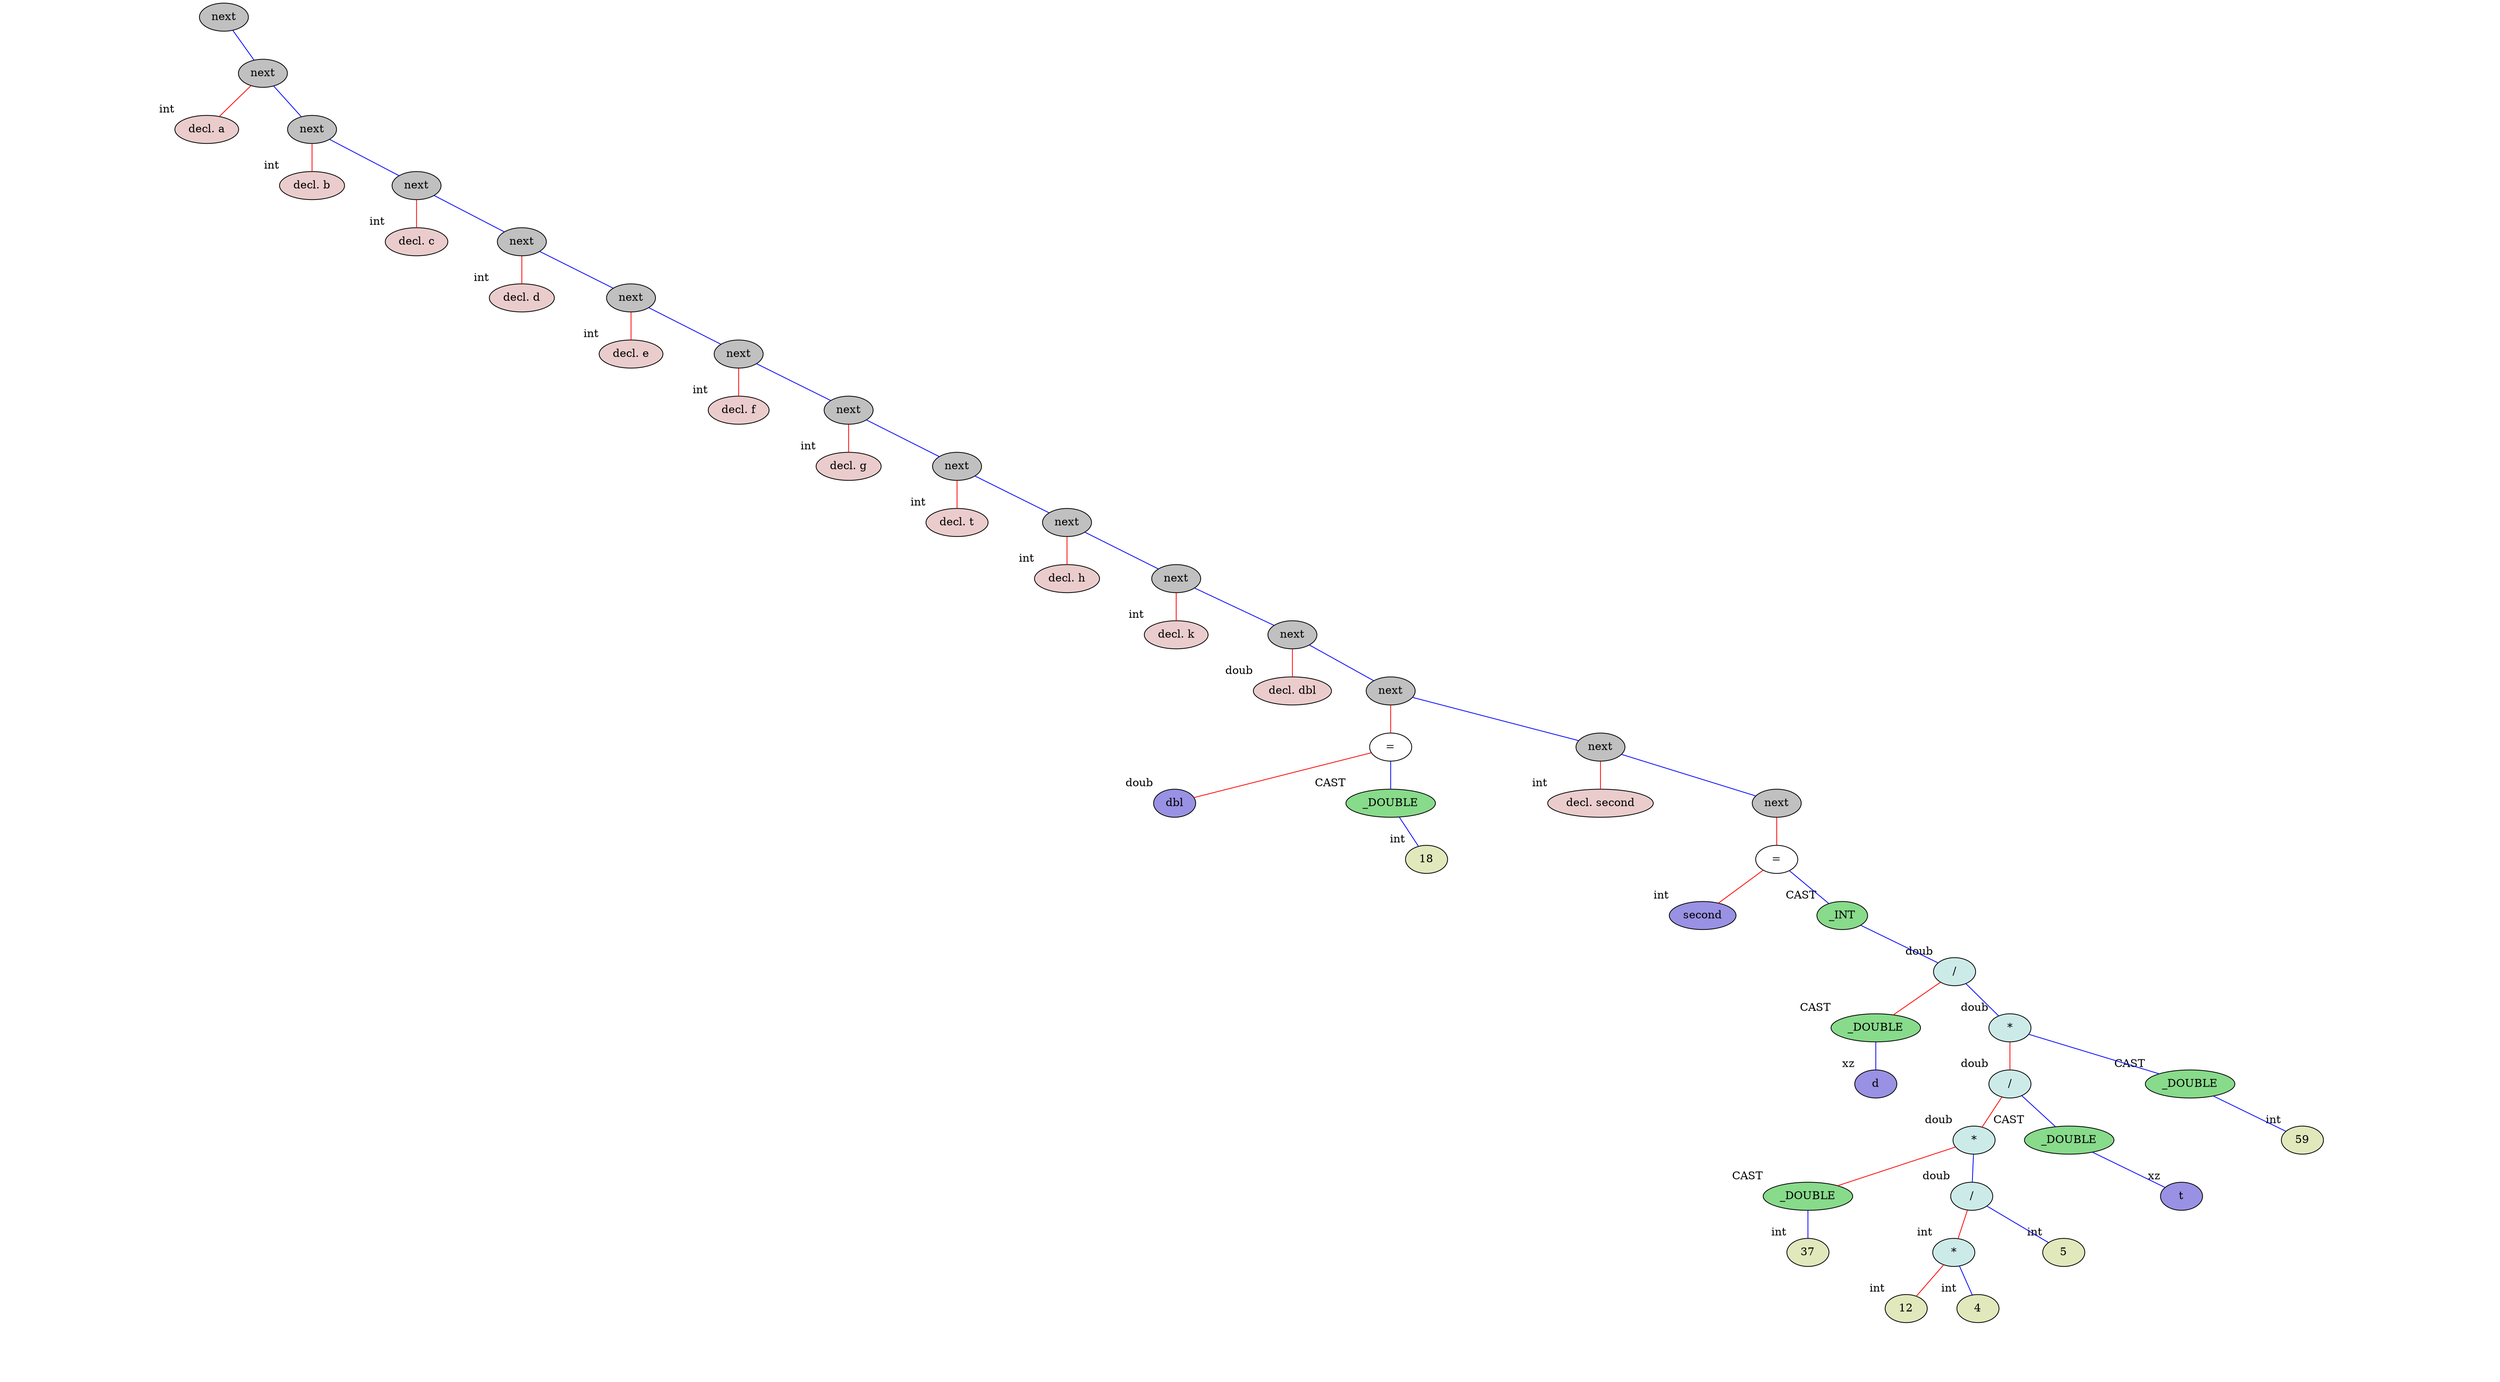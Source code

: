 graph binary {
	dpi="90";
 splines="line"  
v0[style=filled, fillcolor=grey]
v0[label="next"]
v0center[style=invis, width=0, label=""];
v0 -- v0center[style=invis]
v0notVisibleL[style=invis]
v0 -- v0notVisibleL[style=invis]
v0 -- v2[color="blue"]
{
	rank=same v0notVisibleL -- v0center -- v2  [style=invis]
} 
v2[style=filled, fillcolor=grey]
v2[label="next"]
v2center[style=invis, width=0, label=""];
v2 -- v2center[style=invis]
v2 -- v1[color="red"]
v2 -- v5[color="blue"]
{
	rank=same v1 -- v2center -- v5  [style=invis]
} 
v1[style=filled, fillcolor="#ebcccc"]
v1[label="decl. a"]
v1[xlabel="int"]
v1center[style=invis, width=0, label=""];
v1 -- v1center[style=invis]
v1notVisibleL[style=invis]
v1 -- v1notVisibleL[style=invis][style=invis]
v1notVisibleR[style=invis]
v1 -- v1notVisibleR[style=invis][style=invis]
{
	rank=same v1notVisibleL -- v1center -- v1notVisibleR  [style=invis]
} 
v5[style=filled, fillcolor=grey]
v5[label="next"]
v5center[style=invis, width=0, label=""];
v5 -- v5center[style=invis]
v5 -- v4[color="red"]
v5 -- v8[color="blue"]
{
	rank=same v4 -- v5center -- v8  [style=invis]
} 
v4[style=filled, fillcolor="#ebcccc"]
v4[label="decl. b"]
v4[xlabel="int"]
v4center[style=invis, width=0, label=""];
v4 -- v4center[style=invis]
v4notVisibleL[style=invis]
v4 -- v4notVisibleL[style=invis][style=invis]
v4notVisibleR[style=invis]
v4 -- v4notVisibleR[style=invis][style=invis]
{
	rank=same v4notVisibleL -- v4center -- v4notVisibleR  [style=invis]
} 
v8[style=filled, fillcolor=grey]
v8[label="next"]
v8center[style=invis, width=0, label=""];
v8 -- v8center[style=invis]
v8 -- v7[color="red"]
v8 -- v11[color="blue"]
{
	rank=same v7 -- v8center -- v11  [style=invis]
} 
v7[style=filled, fillcolor="#ebcccc"]
v7[label="decl. c"]
v7[xlabel="int"]
v7center[style=invis, width=0, label=""];
v7 -- v7center[style=invis]
v7notVisibleL[style=invis]
v7 -- v7notVisibleL[style=invis][style=invis]
v7notVisibleR[style=invis]
v7 -- v7notVisibleR[style=invis][style=invis]
{
	rank=same v7notVisibleL -- v7center -- v7notVisibleR  [style=invis]
} 
v11[style=filled, fillcolor=grey]
v11[label="next"]
v11center[style=invis, width=0, label=""];
v11 -- v11center[style=invis]
v11 -- v10[color="red"]
v11 -- v14[color="blue"]
{
	rank=same v10 -- v11center -- v14  [style=invis]
} 
v10[style=filled, fillcolor="#ebcccc"]
v10[label="decl. d"]
v10[xlabel="int"]
v10center[style=invis, width=0, label=""];
v10 -- v10center[style=invis]
v10notVisibleL[style=invis]
v10 -- v10notVisibleL[style=invis][style=invis]
v10notVisibleR[style=invis]
v10 -- v10notVisibleR[style=invis][style=invis]
{
	rank=same v10notVisibleL -- v10center -- v10notVisibleR  [style=invis]
} 
v14[style=filled, fillcolor=grey]
v14[label="next"]
v14center[style=invis, width=0, label=""];
v14 -- v14center[style=invis]
v14 -- v13[color="red"]
v14 -- v17[color="blue"]
{
	rank=same v13 -- v14center -- v17  [style=invis]
} 
v13[style=filled, fillcolor="#ebcccc"]
v13[label="decl. e"]
v13[xlabel="int"]
v13center[style=invis, width=0, label=""];
v13 -- v13center[style=invis]
v13notVisibleL[style=invis]
v13 -- v13notVisibleL[style=invis][style=invis]
v13notVisibleR[style=invis]
v13 -- v13notVisibleR[style=invis][style=invis]
{
	rank=same v13notVisibleL -- v13center -- v13notVisibleR  [style=invis]
} 
v17[style=filled, fillcolor=grey]
v17[label="next"]
v17center[style=invis, width=0, label=""];
v17 -- v17center[style=invis]
v17 -- v16[color="red"]
v17 -- v20[color="blue"]
{
	rank=same v16 -- v17center -- v20  [style=invis]
} 
v16[style=filled, fillcolor="#ebcccc"]
v16[label="decl. f"]
v16[xlabel="int"]
v16center[style=invis, width=0, label=""];
v16 -- v16center[style=invis]
v16notVisibleL[style=invis]
v16 -- v16notVisibleL[style=invis][style=invis]
v16notVisibleR[style=invis]
v16 -- v16notVisibleR[style=invis][style=invis]
{
	rank=same v16notVisibleL -- v16center -- v16notVisibleR  [style=invis]
} 
v20[style=filled, fillcolor=grey]
v20[label="next"]
v20center[style=invis, width=0, label=""];
v20 -- v20center[style=invis]
v20 -- v19[color="red"]
v20 -- v23[color="blue"]
{
	rank=same v19 -- v20center -- v23  [style=invis]
} 
v19[style=filled, fillcolor="#ebcccc"]
v19[label="decl. g"]
v19[xlabel="int"]
v19center[style=invis, width=0, label=""];
v19 -- v19center[style=invis]
v19notVisibleL[style=invis]
v19 -- v19notVisibleL[style=invis][style=invis]
v19notVisibleR[style=invis]
v19 -- v19notVisibleR[style=invis][style=invis]
{
	rank=same v19notVisibleL -- v19center -- v19notVisibleR  [style=invis]
} 
v23[style=filled, fillcolor=grey]
v23[label="next"]
v23center[style=invis, width=0, label=""];
v23 -- v23center[style=invis]
v23 -- v22[color="red"]
v23 -- v26[color="blue"]
{
	rank=same v22 -- v23center -- v26  [style=invis]
} 
v22[style=filled, fillcolor="#ebcccc"]
v22[label="decl. t"]
v22[xlabel="int"]
v22center[style=invis, width=0, label=""];
v22 -- v22center[style=invis]
v22notVisibleL[style=invis]
v22 -- v22notVisibleL[style=invis][style=invis]
v22notVisibleR[style=invis]
v22 -- v22notVisibleR[style=invis][style=invis]
{
	rank=same v22notVisibleL -- v22center -- v22notVisibleR  [style=invis]
} 
v26[style=filled, fillcolor=grey]
v26[label="next"]
v26center[style=invis, width=0, label=""];
v26 -- v26center[style=invis]
v26 -- v25[color="red"]
v26 -- v29[color="blue"]
{
	rank=same v25 -- v26center -- v29  [style=invis]
} 
v25[style=filled, fillcolor="#ebcccc"]
v25[label="decl. h"]
v25[xlabel="int"]
v25center[style=invis, width=0, label=""];
v25 -- v25center[style=invis]
v25notVisibleL[style=invis]
v25 -- v25notVisibleL[style=invis][style=invis]
v25notVisibleR[style=invis]
v25 -- v25notVisibleR[style=invis][style=invis]
{
	rank=same v25notVisibleL -- v25center -- v25notVisibleR  [style=invis]
} 
v29[style=filled, fillcolor=grey]
v29[label="next"]
v29center[style=invis, width=0, label=""];
v29 -- v29center[style=invis]
v29 -- v28[color="red"]
v29 -- v32[color="blue"]
{
	rank=same v28 -- v29center -- v32  [style=invis]
} 
v28[style=filled, fillcolor="#ebcccc"]
v28[label="decl. k"]
v28[xlabel="int"]
v28center[style=invis, width=0, label=""];
v28 -- v28center[style=invis]
v28notVisibleL[style=invis]
v28 -- v28notVisibleL[style=invis][style=invis]
v28notVisibleR[style=invis]
v28 -- v28notVisibleR[style=invis][style=invis]
{
	rank=same v28notVisibleL -- v28center -- v28notVisibleR  [style=invis]
} 
v32[style=filled, fillcolor=grey]
v32[label="next"]
v32center[style=invis, width=0, label=""];
v32 -- v32center[style=invis]
v32 -- v31[color="red"]
v32 -- v35[color="blue"]
{
	rank=same v31 -- v32center -- v35  [style=invis]
} 
v31[style=filled, fillcolor="#ebcccc"]
v31[label="decl. dbl"]
v31[xlabel="doub"]
v31center[style=invis, width=0, label=""];
v31 -- v31center[style=invis]
v31notVisibleL[style=invis]
v31 -- v31notVisibleL[style=invis][style=invis]
v31notVisibleR[style=invis]
v31 -- v31notVisibleR[style=invis][style=invis]
{
	rank=same v31notVisibleL -- v31center -- v31notVisibleR  [style=invis]
} 
v35[style=filled, fillcolor=grey]
v35[label="next"]
v35center[style=invis, width=0, label=""];
v35 -- v35center[style=invis]
v35 -- v36[color="red"]
v35 -- v39[color="blue"]
{
	rank=same v36 -- v35center -- v39  [style=invis]
} 
v36[style=filled, fillcolor=white]
v36[label="="]
v36center[style=invis, width=0, label=""];
v36 -- v36center[style=invis]
v36 -- v33[color="red"]
v36 -- v37[color="blue"]
{
	rank=same v33 -- v36center -- v37  [style=invis]
} 
v33[style=filled, fillcolor="#9991e3"]
v33[label="dbl"]
v33[xlabel="doub"]
v33center[style=invis, width=0, label=""];
v33 -- v33center[style=invis]
v33notVisibleL[style=invis]
v33 -- v33notVisibleL[style=invis][style=invis]
v33notVisibleR[style=invis]
v33 -- v33notVisibleR[style=invis][style=invis]
{
	rank=same v33notVisibleL -- v33center -- v33notVisibleR  [style=invis]
} 
v37[style=filled, fillcolor="#88db8b"]
v37[label="_DOUBLE"]
v37[xlabel="CAST"]
v37center[style=invis, width=0, label=""];
v37 -- v37center[style=invis]
v37notVisibleL[style=invis]
v37 -- v37notVisibleL[style=invis]
v37 -- v34[color="blue"]
{
	rank=same v37notVisibleL -- v37center -- v34  [style=invis]
} 
v34[style=filled, fillcolor="#e1e8bc"]
v34[label="18"]
v34[xlabel="int"]
v34center[style=invis, width=0, label=""];
v34 -- v34center[style=invis]
v34notVisibleL[style=invis]
v34 -- v34notVisibleL[style=invis][style=invis]
v34notVisibleR[style=invis]
v34 -- v34notVisibleR[style=invis][style=invis]
{
	rank=same v34notVisibleL -- v34center -- v34notVisibleR  [style=invis]
} 
v39[style=filled, fillcolor=grey]
v39[label="next"]
v39center[style=invis, width=0, label=""];
v39 -- v39center[style=invis]
v39 -- v38[color="red"]
v39 -- v58[color="blue"]
{
	rank=same v38 -- v39center -- v58  [style=invis]
} 
v38[style=filled, fillcolor="#ebcccc"]
v38[label="decl. second"]
v38[xlabel="int"]
v38center[style=invis, width=0, label=""];
v38 -- v38center[style=invis]
v38notVisibleL[style=invis]
v38 -- v38notVisibleL[style=invis][style=invis]
v38notVisibleR[style=invis]
v38 -- v38notVisibleR[style=invis][style=invis]
{
	rank=same v38notVisibleL -- v38center -- v38notVisibleR  [style=invis]
} 
v58[style=filled, fillcolor=grey]
v58[label="next"]
v58center[style=invis, width=0, label=""];
v58 -- v58center[style=invis]
v58 -- v59[color="red"]
v58notVisibleR[style=invis]
v58 -- v58notVisibleR[style=invis]
{
	rank=same v59 -- v58center -- v58notVisibleR  [style=invis]
} 
v59[style=filled, fillcolor=white]
v59[label="="]
v59center[style=invis, width=0, label=""];
v59 -- v59center[style=invis]
v59 -- v40[color="red"]
v59 -- v60[color="blue"]
{
	rank=same v40 -- v59center -- v60  [style=invis]
} 
v40[style=filled, fillcolor="#9991e3"]
v40[label="second"]
v40[xlabel="int"]
v40center[style=invis, width=0, label=""];
v40 -- v40center[style=invis]
v40notVisibleL[style=invis]
v40 -- v40notVisibleL[style=invis][style=invis]
v40notVisibleR[style=invis]
v40 -- v40notVisibleR[style=invis][style=invis]
{
	rank=same v40notVisibleL -- v40center -- v40notVisibleR  [style=invis]
} 
v60[style=filled, fillcolor="#88db8b"]
v60[label="_INT"]
v60[xlabel="CAST"]
v60center[style=invis, width=0, label=""];
v60 -- v60center[style=invis]
v60notVisibleL[style=invis]
v60 -- v60notVisibleL[style=invis]
v60 -- v56[color="blue"]
{
	rank=same v60notVisibleL -- v60center -- v56  [style=invis]
} 
v56[style=filled, fillcolor="#ccebe8"]
v56[label="/"]
v56[xlabel="doub"]
v56center[style=invis, width=0, label=""];
v56 -- v56center[style=invis]
v56 -- v57[color="red"]
v56 -- v54[color="blue"]
{
	rank=same v57 -- v56center -- v54  [style=invis]
} 
v57[style=filled, fillcolor="#88db8b"]
v57[label="_DOUBLE"]
v57[xlabel="CAST"]
v57center[style=invis, width=0, label=""];
v57 -- v57center[style=invis]
v57notVisibleL[style=invis]
v57 -- v57notVisibleL[style=invis]
v57 -- v41[color="blue"]
{
	rank=same v57notVisibleL -- v57center -- v41  [style=invis]
} 
v41[style=filled, fillcolor="#9991e3"]
v41[label="d"]
v41[xlabel="xz"]
v41center[style=invis, width=0, label=""];
v41 -- v41center[style=invis]
v41notVisibleL[style=invis]
v41 -- v41notVisibleL[style=invis][style=invis]
v41notVisibleR[style=invis]
v41 -- v41notVisibleR[style=invis][style=invis]
{
	rank=same v41notVisibleL -- v41center -- v41notVisibleR  [style=invis]
} 
v54[style=filled, fillcolor="#ccebe8"]
v54[label="*"]
v54[xlabel="doub"]
v54center[style=invis, width=0, label=""];
v54 -- v54center[style=invis]
v54 -- v51[color="red"]
v54 -- v55[color="blue"]
{
	rank=same v51 -- v54center -- v55  [style=invis]
} 
v51[style=filled, fillcolor="#ccebe8"]
v51[label="/"]
v51[xlabel="doub"]
v51center[style=invis, width=0, label=""];
v51 -- v51center[style=invis]
v51 -- v48[color="red"]
v51 -- v52[color="blue"]
{
	rank=same v48 -- v51center -- v52  [style=invis]
} 
v48[style=filled, fillcolor="#ccebe8"]
v48[label="*"]
v48[xlabel="doub"]
v48center[style=invis, width=0, label=""];
v48 -- v48center[style=invis]
v48 -- v49[color="red"]
v48 -- v47[color="blue"]
{
	rank=same v49 -- v48center -- v47  [style=invis]
} 
v49[style=filled, fillcolor="#88db8b"]
v49[label="_DOUBLE"]
v49[xlabel="CAST"]
v49center[style=invis, width=0, label=""];
v49 -- v49center[style=invis]
v49notVisibleL[style=invis]
v49 -- v49notVisibleL[style=invis]
v49 -- v42[color="blue"]
{
	rank=same v49notVisibleL -- v49center -- v42  [style=invis]
} 
v42[style=filled, fillcolor="#e1e8bc"]
v42[label="37"]
v42[xlabel="int"]
v42center[style=invis, width=0, label=""];
v42 -- v42center[style=invis]
v42notVisibleL[style=invis]
v42 -- v42notVisibleL[style=invis][style=invis]
v42notVisibleR[style=invis]
v42 -- v42notVisibleR[style=invis][style=invis]
{
	rank=same v42notVisibleL -- v42center -- v42notVisibleR  [style=invis]
} 
v47[style=filled, fillcolor="#ccebe8"]
v47[label="/"]
v47[xlabel="doub"]
v47center[style=invis, width=0, label=""];
v47 -- v47center[style=invis]
v47 -- v45[color="red"]
v47 -- v46[color="blue"]
{
	rank=same v45 -- v47center -- v46  [style=invis]
} 
v45[style=filled, fillcolor="#ccebe8"]
v45[label="*"]
v45[xlabel="int"]
v45center[style=invis, width=0, label=""];
v45 -- v45center[style=invis]
v45 -- v43[color="red"]
v45 -- v44[color="blue"]
{
	rank=same v43 -- v45center -- v44  [style=invis]
} 
v43[style=filled, fillcolor="#e1e8bc"]
v43[label="12"]
v43[xlabel="int"]
v43center[style=invis, width=0, label=""];
v43 -- v43center[style=invis]
v43notVisibleL[style=invis]
v43 -- v43notVisibleL[style=invis][style=invis]
v43notVisibleR[style=invis]
v43 -- v43notVisibleR[style=invis][style=invis]
{
	rank=same v43notVisibleL -- v43center -- v43notVisibleR  [style=invis]
} 
v44[style=filled, fillcolor="#e1e8bc"]
v44[label="4"]
v44[xlabel="int"]
v44center[style=invis, width=0, label=""];
v44 -- v44center[style=invis]
v44notVisibleL[style=invis]
v44 -- v44notVisibleL[style=invis][style=invis]
v44notVisibleR[style=invis]
v44 -- v44notVisibleR[style=invis][style=invis]
{
	rank=same v44notVisibleL -- v44center -- v44notVisibleR  [style=invis]
} 
v46[style=filled, fillcolor="#e1e8bc"]
v46[label="5"]
v46[xlabel="int"]
v46center[style=invis, width=0, label=""];
v46 -- v46center[style=invis]
v46notVisibleL[style=invis]
v46 -- v46notVisibleL[style=invis][style=invis]
v46notVisibleR[style=invis]
v46 -- v46notVisibleR[style=invis][style=invis]
{
	rank=same v46notVisibleL -- v46center -- v46notVisibleR  [style=invis]
} 
v52[style=filled, fillcolor="#88db8b"]
v52[label="_DOUBLE"]
v52[xlabel="CAST"]
v52center[style=invis, width=0, label=""];
v52 -- v52center[style=invis]
v52notVisibleL[style=invis]
v52 -- v52notVisibleL[style=invis]
v52 -- v50[color="blue"]
{
	rank=same v52notVisibleL -- v52center -- v50  [style=invis]
} 
v50[style=filled, fillcolor="#9991e3"]
v50[label="t"]
v50[xlabel="xz"]
v50center[style=invis, width=0, label=""];
v50 -- v50center[style=invis]
v50notVisibleL[style=invis]
v50 -- v50notVisibleL[style=invis][style=invis]
v50notVisibleR[style=invis]
v50 -- v50notVisibleR[style=invis][style=invis]
{
	rank=same v50notVisibleL -- v50center -- v50notVisibleR  [style=invis]
} 
v55[style=filled, fillcolor="#88db8b"]
v55[label="_DOUBLE"]
v55[xlabel="CAST"]
v55center[style=invis, width=0, label=""];
v55 -- v55center[style=invis]
v55notVisibleL[style=invis]
v55 -- v55notVisibleL[style=invis]
v55 -- v53[color="blue"]
{
	rank=same v55notVisibleL -- v55center -- v53  [style=invis]
} 
v53[style=filled, fillcolor="#e1e8bc"]
v53[label="59"]
v53[xlabel="int"]
v53center[style=invis, width=0, label=""];
v53 -- v53center[style=invis]
v53notVisibleL[style=invis]
v53 -- v53notVisibleL[style=invis][style=invis]
v53notVisibleR[style=invis]
v53 -- v53notVisibleR[style=invis][style=invis]
{
	rank=same v53notVisibleL -- v53center -- v53notVisibleR  [style=invis]
} 

}
